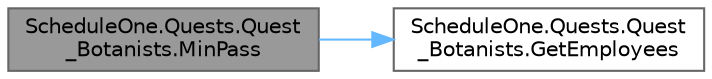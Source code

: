 digraph "ScheduleOne.Quests.Quest_Botanists.MinPass"
{
 // LATEX_PDF_SIZE
  bgcolor="transparent";
  edge [fontname=Helvetica,fontsize=10,labelfontname=Helvetica,labelfontsize=10];
  node [fontname=Helvetica,fontsize=10,shape=box,height=0.2,width=0.4];
  rankdir="LR";
  Node1 [id="Node000001",label="ScheduleOne.Quests.Quest\l_Botanists.MinPass",height=0.2,width=0.4,color="gray40", fillcolor="grey60", style="filled", fontcolor="black",tooltip=" "];
  Node1 -> Node2 [id="edge1_Node000001_Node000002",color="steelblue1",style="solid",tooltip=" "];
  Node2 [id="Node000002",label="ScheduleOne.Quests.Quest\l_Botanists.GetEmployees",height=0.2,width=0.4,color="grey40", fillcolor="white", style="filled",URL="$class_schedule_one_1_1_quests_1_1_quest___botanists.html#a9ef1b512f12b769f6cdb7ae7e50c7f23",tooltip=" "];
}

